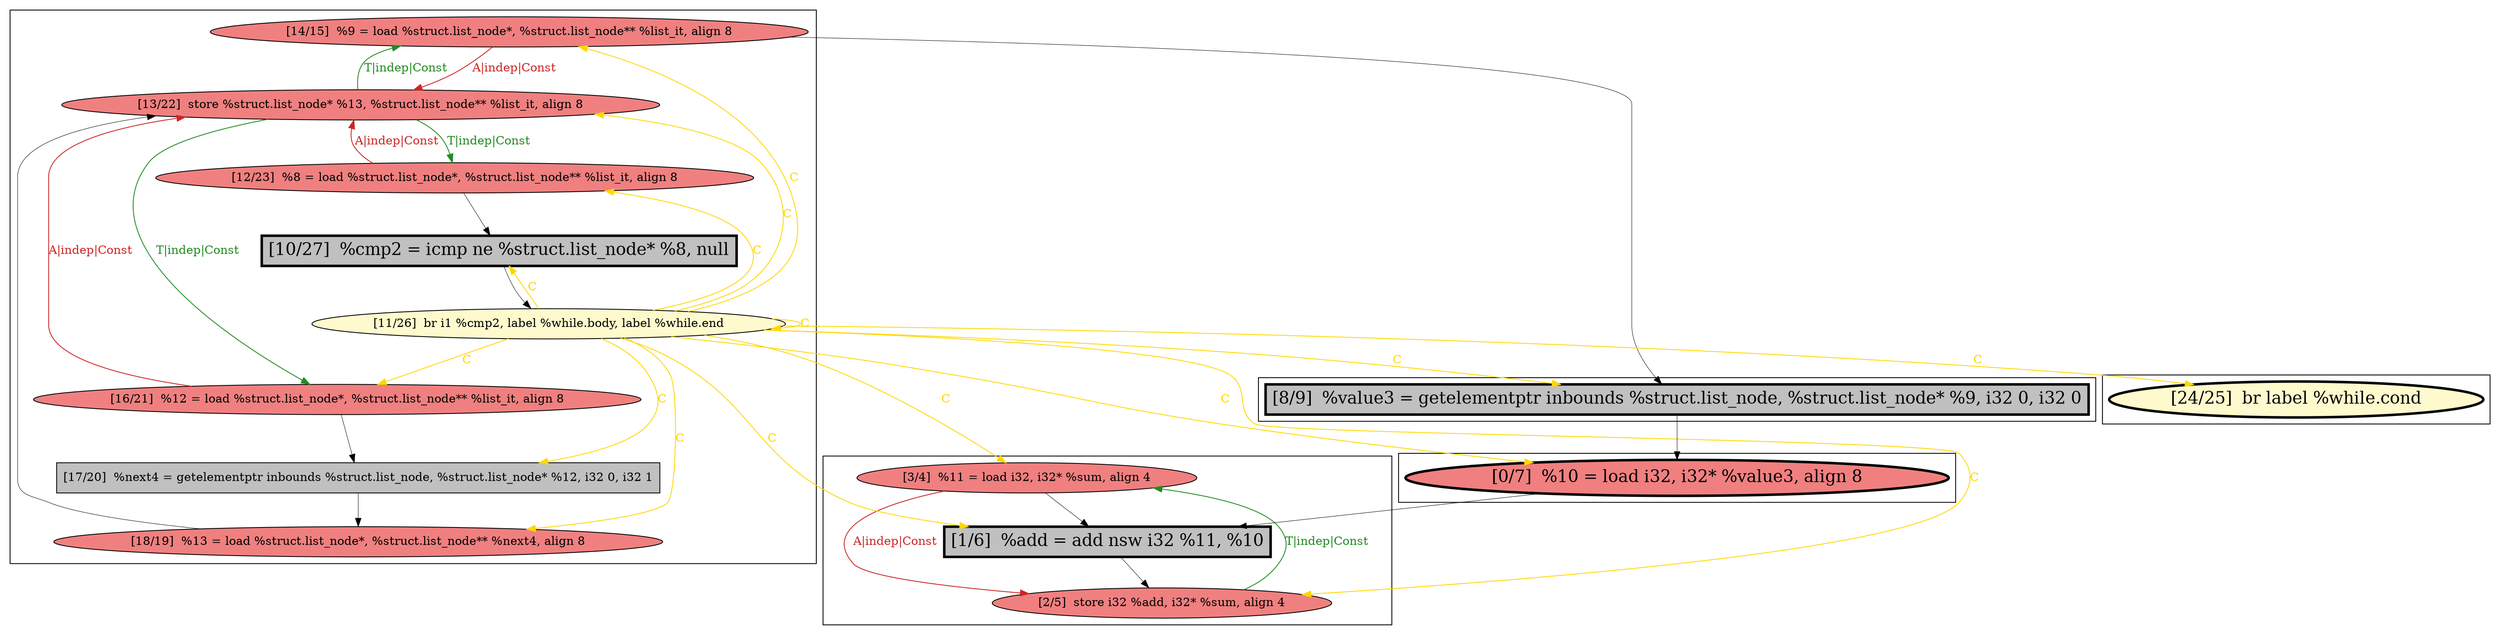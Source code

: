 
digraph G {



node1208->node1207 [style=solid,color=firebrick3,label="A|indep|Const",penwidth=1.0,fontcolor=firebrick3 ]
node1207->node1208 [style=solid,color=forestgreen,label="T|indep|Const",penwidth=1.0,fontcolor=forestgreen ]
node1211->node1217 [style=solid,color=firebrick3,label="A|indep|Const",penwidth=1.0,fontcolor=firebrick3 ]
node1208->node1206 [style=solid,color=black,label="",penwidth=0.5,fontcolor=black ]
node1213->node1216 [style=solid,color=gold,label="C",penwidth=1.0,fontcolor=gold ]
node1218->node1215 [style=solid,color=black,label="",penwidth=0.5,fontcolor=black ]
node1209->node1206 [style=solid,color=black,label="",penwidth=0.5,fontcolor=black ]
node1211->node1210 [style=solid,color=black,label="",penwidth=0.5,fontcolor=black ]
node1216->node1213 [style=solid,color=black,label="",penwidth=0.5,fontcolor=black ]
node1213->node1207 [style=solid,color=gold,label="C",penwidth=1.0,fontcolor=gold ]
node1213->node1206 [style=solid,color=gold,label="C",penwidth=1.0,fontcolor=gold ]
node1213->node1218 [style=solid,color=gold,label="C",penwidth=1.0,fontcolor=gold ]
node1218->node1217 [style=solid,color=firebrick3,label="A|indep|Const",penwidth=1.0,fontcolor=firebrick3 ]
node1215->node1212 [style=solid,color=black,label="",penwidth=0.5,fontcolor=black ]
node1213->node1217 [style=solid,color=gold,label="C",penwidth=1.0,fontcolor=gold ]
node1214->node1217 [style=solid,color=firebrick3,label="A|indep|Const",penwidth=1.0,fontcolor=firebrick3 ]
node1217->node1214 [style=solid,color=forestgreen,label="T|indep|Const",penwidth=1.0,fontcolor=forestgreen ]
node1213->node1212 [style=solid,color=gold,label="C",penwidth=1.0,fontcolor=gold ]
node1213->node1208 [style=solid,color=gold,label="C",penwidth=1.0,fontcolor=gold ]
node1217->node1211 [style=solid,color=forestgreen,label="T|indep|Const",penwidth=1.0,fontcolor=forestgreen ]
node1213->node1215 [style=solid,color=gold,label="C",penwidth=1.0,fontcolor=gold ]
node1213->node1209 [style=solid,color=gold,label="C",penwidth=1.0,fontcolor=gold ]
node1213->node1219 [style=solid,color=gold,label="C",penwidth=1.0,fontcolor=gold ]
node1213->node1211 [style=solid,color=gold,label="C",penwidth=1.0,fontcolor=gold ]
node1217->node1218 [style=solid,color=forestgreen,label="T|indep|Const",penwidth=1.0,fontcolor=forestgreen ]
node1213->node1213 [style=solid,color=gold,label="C",penwidth=1.0,fontcolor=gold ]
node1206->node1207 [style=solid,color=black,label="",penwidth=0.5,fontcolor=black ]
node1212->node1217 [style=solid,color=black,label="",penwidth=0.5,fontcolor=black ]
node1213->node1214 [style=solid,color=gold,label="C",penwidth=1.0,fontcolor=gold ]
node1214->node1216 [style=solid,color=black,label="",penwidth=0.5,fontcolor=black ]
node1210->node1209 [style=solid,color=black,label="",penwidth=0.5,fontcolor=black ]
node1213->node1210 [style=solid,color=gold,label="C",penwidth=1.0,fontcolor=gold ]


subgraph cluster4 {


node1219 [penwidth=3.0,fontsize=20,fillcolor=lemonchiffon,label="[24/25]  br label %while.cond",shape=ellipse,style=filled ]



}

subgraph cluster3 {


node1218 [fillcolor=lightcoral,label="[16/21]  %12 = load %struct.list_node*, %struct.list_node** %list_it, align 8",shape=ellipse,style=filled ]
node1212 [fillcolor=lightcoral,label="[18/19]  %13 = load %struct.list_node*, %struct.list_node** %next4, align 8",shape=ellipse,style=filled ]
node1217 [fillcolor=lightcoral,label="[13/22]  store %struct.list_node* %13, %struct.list_node** %list_it, align 8",shape=ellipse,style=filled ]
node1213 [fillcolor=lemonchiffon,label="[11/26]  br i1 %cmp2, label %while.body, label %while.end",shape=ellipse,style=filled ]
node1211 [fillcolor=lightcoral,label="[14/15]  %9 = load %struct.list_node*, %struct.list_node** %list_it, align 8",shape=ellipse,style=filled ]
node1214 [fillcolor=lightcoral,label="[12/23]  %8 = load %struct.list_node*, %struct.list_node** %list_it, align 8",shape=ellipse,style=filled ]
node1215 [fillcolor=grey,label="[17/20]  %next4 = getelementptr inbounds %struct.list_node, %struct.list_node* %12, i32 0, i32 1",shape=rectangle,style=filled ]
node1216 [penwidth=3.0,fontsize=20,fillcolor=grey,label="[10/27]  %cmp2 = icmp ne %struct.list_node* %8, null",shape=rectangle,style=filled ]



}

subgraph cluster2 {


node1210 [penwidth=3.0,fontsize=20,fillcolor=grey,label="[8/9]  %value3 = getelementptr inbounds %struct.list_node, %struct.list_node* %9, i32 0, i32 0",shape=rectangle,style=filled ]



}

subgraph cluster0 {


node1208 [fillcolor=lightcoral,label="[3/4]  %11 = load i32, i32* %sum, align 4",shape=ellipse,style=filled ]
node1206 [penwidth=3.0,fontsize=20,fillcolor=grey,label="[1/6]  %add = add nsw i32 %11, %10",shape=rectangle,style=filled ]
node1207 [fillcolor=lightcoral,label="[2/5]  store i32 %add, i32* %sum, align 4",shape=ellipse,style=filled ]



}

subgraph cluster1 {


node1209 [penwidth=3.0,fontsize=20,fillcolor=lightcoral,label="[0/7]  %10 = load i32, i32* %value3, align 8",shape=ellipse,style=filled ]



}

}
